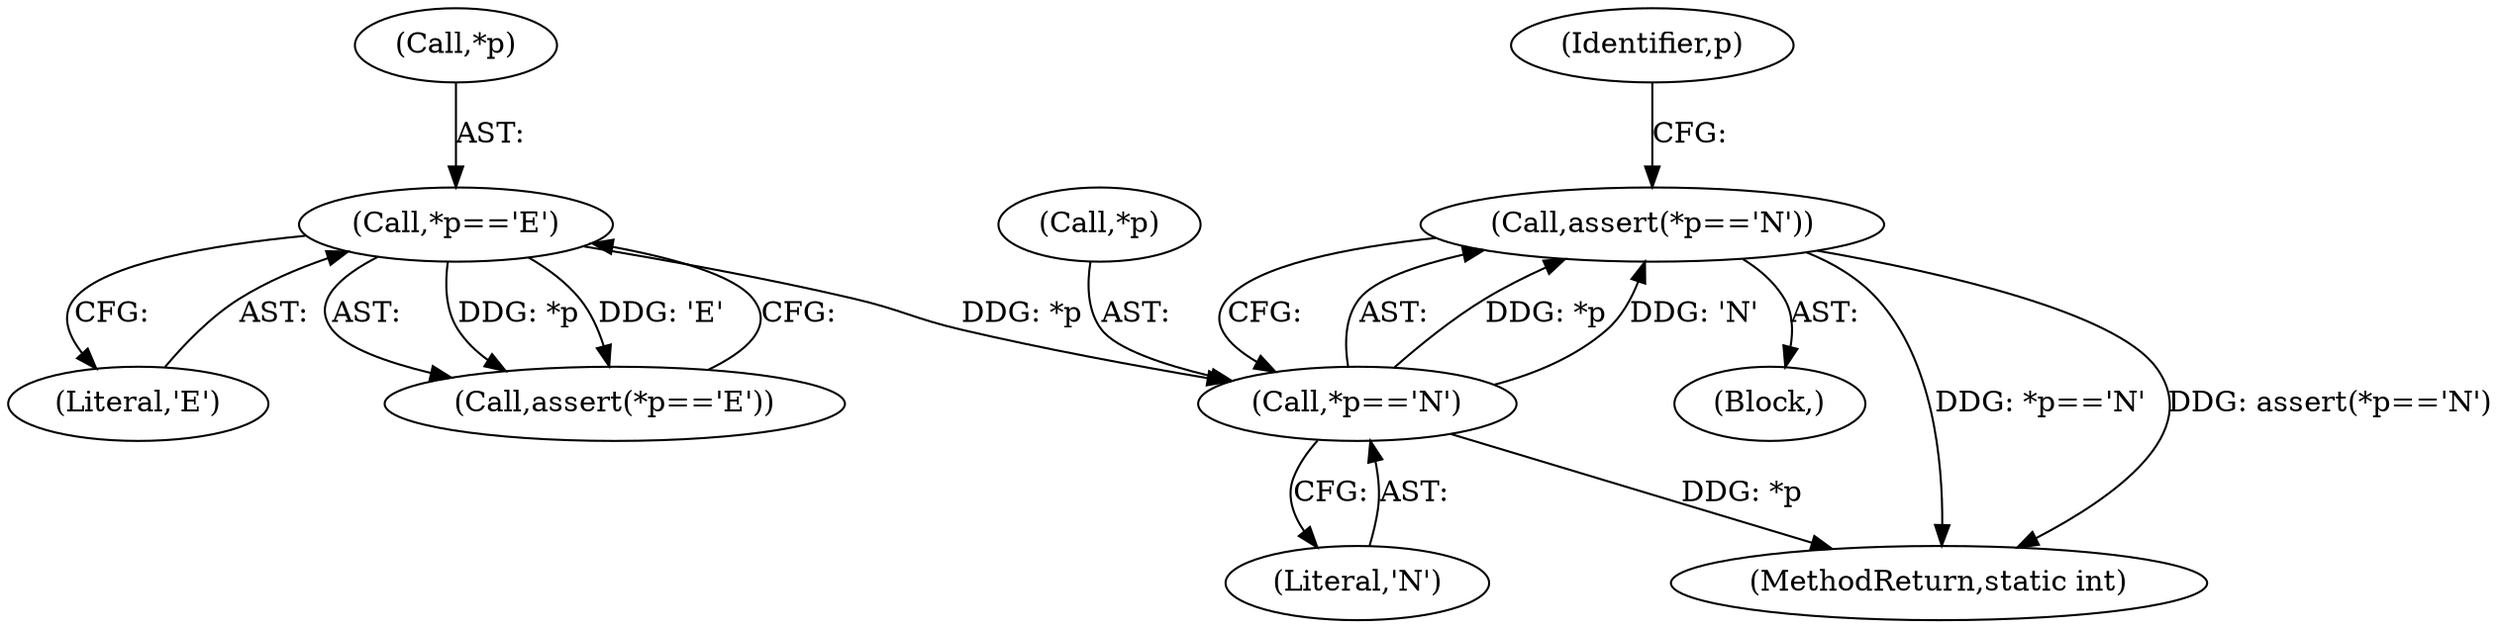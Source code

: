digraph "0_OpenSC_8fe377e93b4b56060e5bbfb6f3142ceaeca744fa_5@API" {
"1000385" [label="(Call,assert(*p=='N'))"];
"1000386" [label="(Call,*p=='N')"];
"1000374" [label="(Call,*p=='E')"];
"1000389" [label="(Literal,'N')"];
"1000387" [label="(Call,*p)"];
"1000391" [label="(Identifier,p)"];
"1000107" [label="(Block,)"];
"1000385" [label="(Call,assert(*p=='N'))"];
"1000377" [label="(Literal,'E')"];
"1000386" [label="(Call,*p=='N')"];
"1000375" [label="(Call,*p)"];
"1000374" [label="(Call,*p=='E')"];
"1000444" [label="(MethodReturn,static int)"];
"1000373" [label="(Call,assert(*p=='E'))"];
"1000385" -> "1000107"  [label="AST: "];
"1000385" -> "1000386"  [label="CFG: "];
"1000386" -> "1000385"  [label="AST: "];
"1000391" -> "1000385"  [label="CFG: "];
"1000385" -> "1000444"  [label="DDG: *p=='N'"];
"1000385" -> "1000444"  [label="DDG: assert(*p=='N')"];
"1000386" -> "1000385"  [label="DDG: *p"];
"1000386" -> "1000385"  [label="DDG: 'N'"];
"1000386" -> "1000389"  [label="CFG: "];
"1000387" -> "1000386"  [label="AST: "];
"1000389" -> "1000386"  [label="AST: "];
"1000386" -> "1000444"  [label="DDG: *p"];
"1000374" -> "1000386"  [label="DDG: *p"];
"1000374" -> "1000373"  [label="AST: "];
"1000374" -> "1000377"  [label="CFG: "];
"1000375" -> "1000374"  [label="AST: "];
"1000377" -> "1000374"  [label="AST: "];
"1000373" -> "1000374"  [label="CFG: "];
"1000374" -> "1000373"  [label="DDG: *p"];
"1000374" -> "1000373"  [label="DDG: 'E'"];
}
